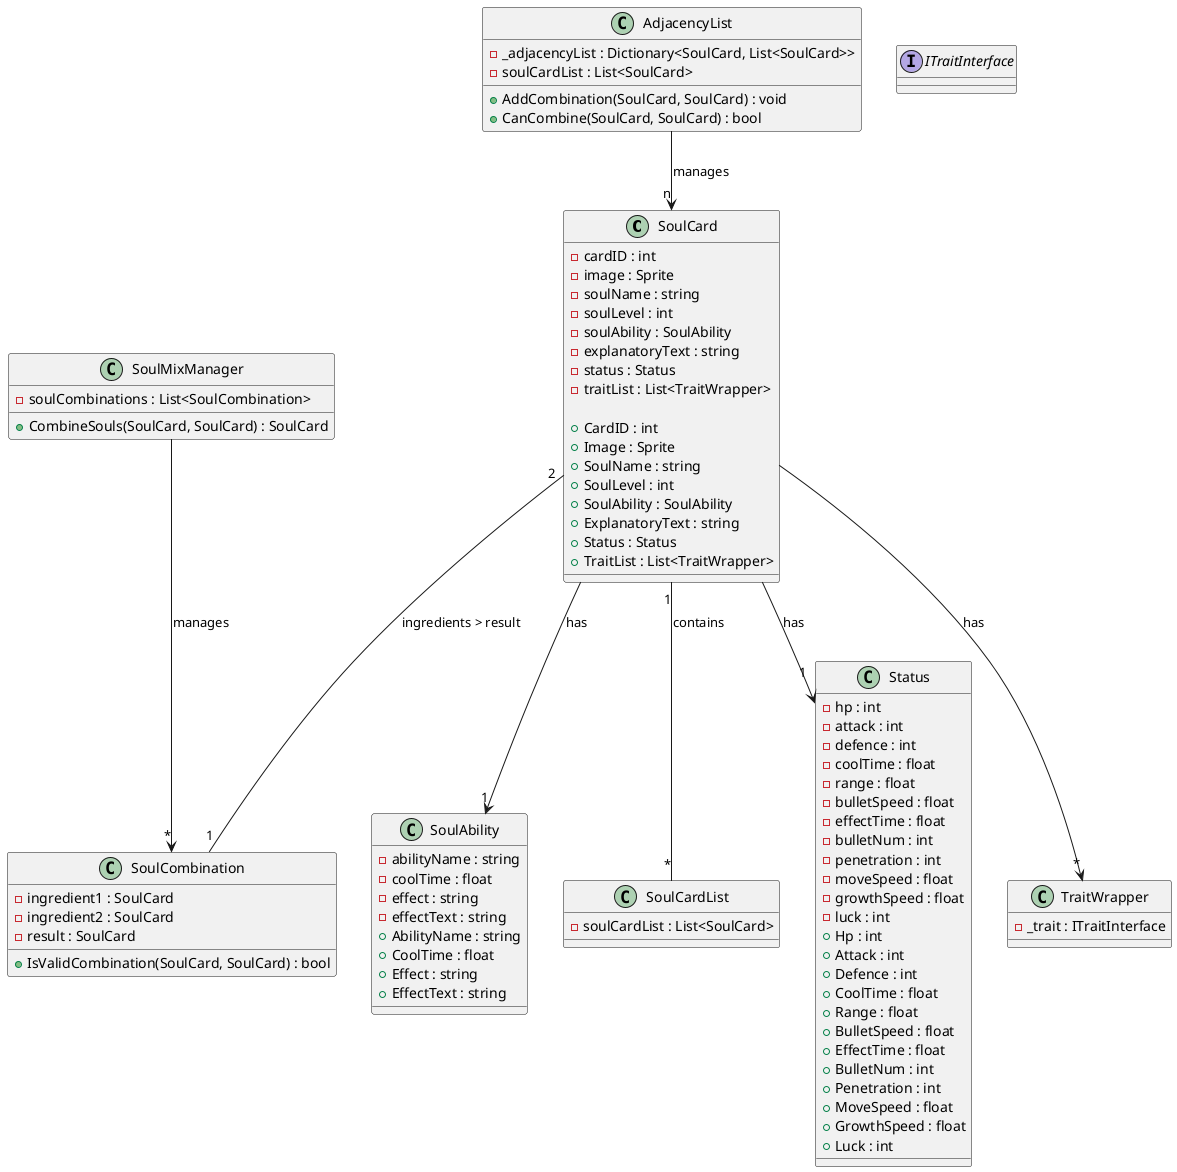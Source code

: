 ﻿@startuml

class SoulCard {
    -cardID : int
    -image : Sprite
    -soulName : string
    -soulLevel : int
    -soulAbility : SoulAbility
    -explanatoryText : string
    -status : Status
    -traitList : List<TraitWrapper>

    +CardID : int
    +Image : Sprite
    +SoulName : string
    +SoulLevel : int
    +SoulAbility : SoulAbility
    +ExplanatoryText : string
    +Status : Status
    +TraitList : List<TraitWrapper>
}

class SoulAbility {
    -abilityName : string
    -coolTime : float
    -effect : string
    -effectText : string
    +AbilityName : string
    +CoolTime : float
    +Effect : string
    +EffectText : string
}

class SoulCardList {
    -soulCardList : List<SoulCard>
}

class Status {
    -hp : int
    -attack : int
    -defence : int
    -coolTime : float
    -range : float
    -bulletSpeed : float
    -effectTime : float
    -bulletNum : int
    -penetration : int
    -moveSpeed : float
    -growthSpeed : float
    -luck : int
    +Hp : int
    +Attack : int
    +Defence : int
    +CoolTime : float
    +Range : float
    +BulletSpeed : float
    +EffectTime : float
    +BulletNum : int
    +Penetration : int
    +MoveSpeed : float
    +GrowthSpeed : float
    +Luck : int
}

class TraitWrapper {
    -_trait : ITraitInterface
}

interface ITraitInterface {
}

class AdjacencyList {
    -_adjacencyList : Dictionary<SoulCard, List<SoulCard>>
    -soulCardList : List<SoulCard>
    +AddCombination(SoulCard, SoulCard) : void
    +CanCombine(SoulCard, SoulCard) : bool
}

class SoulCombination {
    -ingredient1 : SoulCard
    -ingredient2 : SoulCard
    -result : SoulCard
    +IsValidCombination(SoulCard, SoulCard) : bool
}

class SoulMixManager {
    -soulCombinations : List<SoulCombination>
    +CombineSouls(SoulCard, SoulCard) : SoulCard
}

SoulCard --> "1" SoulAbility : has
SoulCard --> "1" Status : has
SoulCard --> "*" TraitWrapper : has

SoulCard "1" -- "*" SoulCardList : contains
SoulCard "2" -- "1" SoulCombination : ingredients > result
SoulMixManager --> "*" SoulCombination : manages

AdjacencyList --> "n" SoulCard : manages

@enduml
